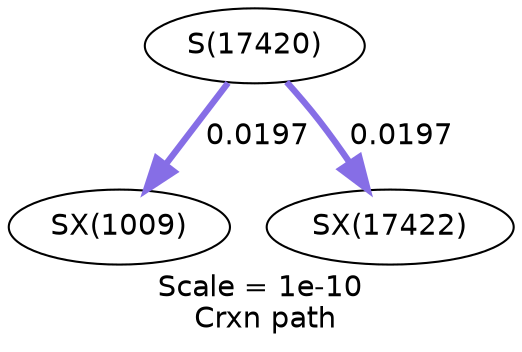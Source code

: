 digraph reaction_paths {
center=1;
s26 -> s126[fontname="Helvetica", style="setlinewidth(3.03)", arrowsize=1.52, color="0.7, 0.52, 0.9"
, label=" 0.0197"];
s26 -> s190[fontname="Helvetica", style="setlinewidth(3.03)", arrowsize=1.52, color="0.7, 0.52, 0.9"
, label=" 0.0197"];
s26 [ fontname="Helvetica", label="S(17420)"];
s126 [ fontname="Helvetica", label="SX(1009)"];
s190 [ fontname="Helvetica", label="SX(17422)"];
 label = "Scale = 1e-10\l Crxn path";
 fontname = "Helvetica";
}
